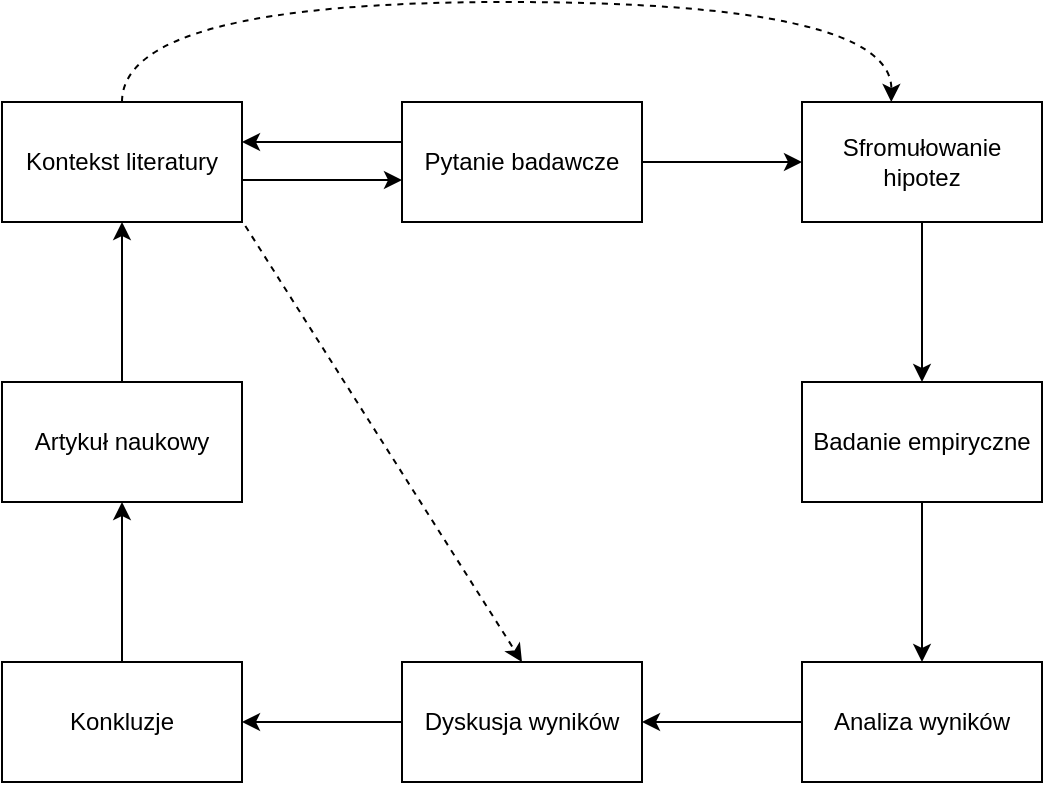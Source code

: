 <mxGraphModel dx="841" dy="629" grid="1" gridSize="10" guides="1" tooltips="1" connect="1" arrows="1" fold="1" page="1" pageScale="1" pageWidth="827" pageHeight="1169" background="#ffffff"><root><mxCell id="0"/><mxCell id="1" parent="0"/><mxCell id="6" value="" style="edgeStyle=orthogonalEdgeStyle;rounded=0;html=1;jettySize=auto;orthogonalLoop=1;" parent="1" edge="1"><mxGeometry relative="1" as="geometry"><mxPoint x="440" y="220" as="sourcePoint"/><mxPoint x="360" y="220" as="targetPoint"/></mxGeometry></mxCell><mxCell id="8" value="" style="edgeStyle=orthogonalEdgeStyle;rounded=0;html=1;jettySize=auto;orthogonalLoop=1;" parent="1" source="2" target="7" edge="1"><mxGeometry relative="1" as="geometry"/></mxCell><mxCell id="2" value="Pytanie badawcze" style="rounded=0;whiteSpace=wrap;html=1;" parent="1" vertex="1"><mxGeometry x="440" y="200" width="120" height="60" as="geometry"/></mxCell><mxCell id="10" value="" style="edgeStyle=orthogonalEdgeStyle;rounded=0;html=1;jettySize=auto;orthogonalLoop=1;" parent="1" source="7" target="9" edge="1"><mxGeometry relative="1" as="geometry"/></mxCell><mxCell id="7" value="Sfromułowanie hipotez" style="rounded=0;whiteSpace=wrap;html=1;" parent="1" vertex="1"><mxGeometry x="640" y="200" width="120" height="60" as="geometry"/></mxCell><mxCell id="12" value="" style="edgeStyle=orthogonalEdgeStyle;rounded=0;html=1;jettySize=auto;orthogonalLoop=1;" parent="1" source="9" target="11" edge="1"><mxGeometry relative="1" as="geometry"/></mxCell><mxCell id="9" value="Badanie empiryczne" style="rounded=0;whiteSpace=wrap;html=1;" parent="1" vertex="1"><mxGeometry x="640" y="340" width="120" height="60" as="geometry"/></mxCell><mxCell id="14" value="" style="edgeStyle=orthogonalEdgeStyle;rounded=0;html=1;jettySize=auto;orthogonalLoop=1;" parent="1" source="11" target="13" edge="1"><mxGeometry relative="1" as="geometry"/></mxCell><mxCell id="11" value="Analiza wyników" style="rounded=0;whiteSpace=wrap;html=1;" parent="1" vertex="1"><mxGeometry x="640" y="480" width="120" height="60" as="geometry"/></mxCell><mxCell id="16" value="" style="edgeStyle=orthogonalEdgeStyle;rounded=0;html=1;jettySize=auto;orthogonalLoop=1;" parent="1" source="13" target="15" edge="1"><mxGeometry relative="1" as="geometry"/></mxCell><mxCell id="13" value="Dyskusja wyników" style="rounded=0;whiteSpace=wrap;html=1;" parent="1" vertex="1"><mxGeometry x="440" y="480" width="120" height="60" as="geometry"/></mxCell><mxCell id="18" value="" style="edgeStyle=orthogonalEdgeStyle;rounded=0;html=1;jettySize=auto;orthogonalLoop=1;" parent="1" source="15" target="17" edge="1"><mxGeometry relative="1" as="geometry"/></mxCell><mxCell id="15" value="Konkluzje" style="rounded=0;whiteSpace=wrap;html=1;" parent="1" vertex="1"><mxGeometry x="240" y="480" width="120" height="60" as="geometry"/></mxCell><mxCell id="19" value="" style="edgeStyle=orthogonalEdgeStyle;rounded=0;html=1;jettySize=auto;orthogonalLoop=1;" parent="1" source="17" target="5" edge="1"><mxGeometry relative="1" as="geometry"/></mxCell><mxCell id="17" value="Artykuł naukowy" style="rounded=0;whiteSpace=wrap;html=1;" parent="1" vertex="1"><mxGeometry x="240" y="340" width="120" height="60" as="geometry"/></mxCell><mxCell id="5" value="Kontekst literatury" style="rounded=0;whiteSpace=wrap;html=1;" parent="1" vertex="1"><mxGeometry x="240" y="200" width="120" height="60" as="geometry"/></mxCell><mxCell id="22" value="" style="endArrow=classic;html=1;entryX=0;entryY=0.75;exitX=1;exitY=0.75;" parent="1" edge="1"><mxGeometry width="50" height="50" relative="1" as="geometry"><mxPoint x="360" y="239" as="sourcePoint"/><mxPoint x="440" y="239" as="targetPoint"/></mxGeometry></mxCell><mxCell id="23" value="" style="endArrow=classic;html=1;dashed=1;exitX=1.014;exitY=1.033;entryX=0.5;entryY=0;exitPerimeter=0;" parent="1" source="5" target="13" edge="1"><mxGeometry width="50" height="50" relative="1" as="geometry"><mxPoint x="420" y="330" as="sourcePoint"/><mxPoint x="500" y="470" as="targetPoint"/></mxGeometry></mxCell><mxCell id="25" value="" style="curved=1;endArrow=classic;html=1;dashed=1;entryX=0.372;entryY=0;entryPerimeter=0;exitX=0.5;exitY=0;" parent="1" source="5" target="7" edge="1"><mxGeometry width="50" height="50" relative="1" as="geometry"><mxPoint x="240" y="610" as="sourcePoint"/><mxPoint x="290" y="560" as="targetPoint"/><Array as="points"><mxPoint x="300" y="150"/><mxPoint x="685" y="150"/></Array></mxGeometry></mxCell></root></mxGraphModel>